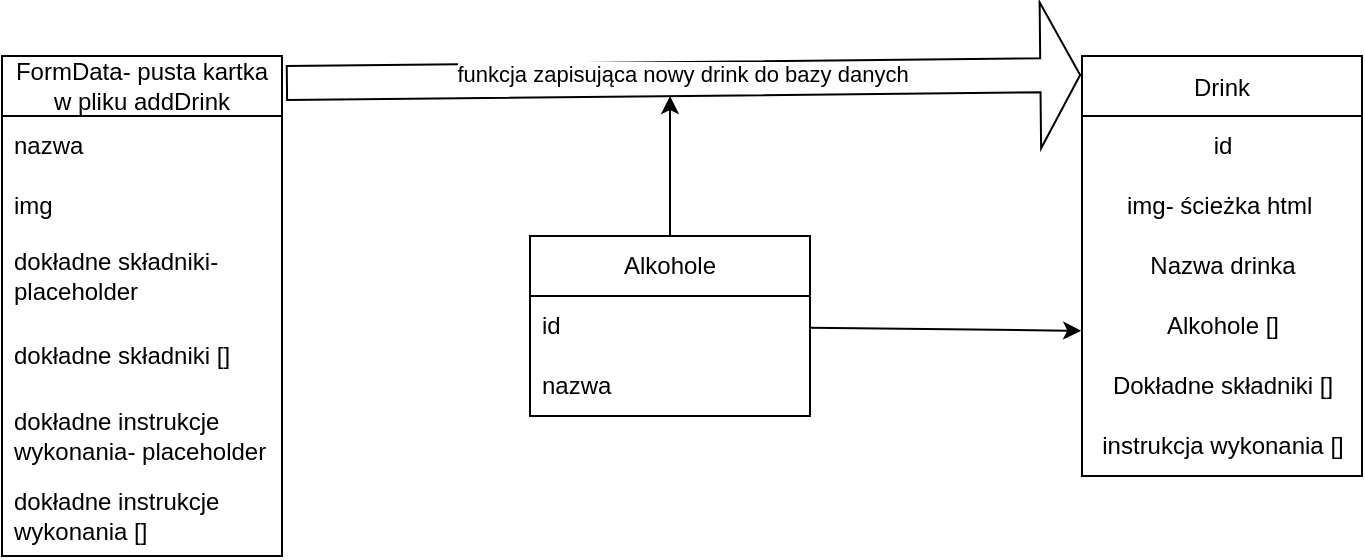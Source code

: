 <mxfile version="20.8.7" type="device"><diagram id="C5RBs43oDa-KdzZeNtuy" name="Page-1"><mxGraphModel dx="1050" dy="581" grid="1" gridSize="10" guides="1" tooltips="1" connect="1" arrows="1" fold="1" page="1" pageScale="1" pageWidth="827" pageHeight="1169" math="0" shadow="0"><root><mxCell id="WIyWlLk6GJQsqaUBKTNV-0"/><mxCell id="WIyWlLk6GJQsqaUBKTNV-1" parent="WIyWlLk6GJQsqaUBKTNV-0"/><mxCell id="ujmSzdoPxC5of6VL9ci7-14" value="Drink" style="swimlane;fontStyle=0;childLayout=stackLayout;horizontal=1;startSize=30;horizontalStack=0;resizeParent=1;resizeParentMax=0;resizeLast=0;collapsible=1;marginBottom=0;" parent="WIyWlLk6GJQsqaUBKTNV-1" vertex="1"><mxGeometry x="620" y="310" width="140" height="210" as="geometry"/></mxCell><mxCell id="ujmSzdoPxC5of6VL9ci7-25" value="id" style="text;html=1;align=center;verticalAlign=middle;resizable=0;points=[];autosize=1;strokeColor=none;fillColor=none;" parent="ujmSzdoPxC5of6VL9ci7-14" vertex="1"><mxGeometry y="30" width="140" height="30" as="geometry"/></mxCell><mxCell id="ujmSzdoPxC5of6VL9ci7-26" value="img- ścieżka html&amp;nbsp;" style="text;html=1;align=center;verticalAlign=middle;resizable=0;points=[];autosize=1;strokeColor=none;fillColor=none;" parent="ujmSzdoPxC5of6VL9ci7-14" vertex="1"><mxGeometry y="60" width="140" height="30" as="geometry"/></mxCell><mxCell id="ujmSzdoPxC5of6VL9ci7-28" value="Nazwa drinka" style="text;html=1;align=center;verticalAlign=middle;resizable=0;points=[];autosize=1;strokeColor=none;fillColor=none;" parent="ujmSzdoPxC5of6VL9ci7-14" vertex="1"><mxGeometry y="90" width="140" height="30" as="geometry"/></mxCell><mxCell id="ujmSzdoPxC5of6VL9ci7-36" value="Alkohole []" style="text;html=1;align=center;verticalAlign=middle;resizable=0;points=[];autosize=1;strokeColor=none;fillColor=none;" parent="ujmSzdoPxC5of6VL9ci7-14" vertex="1"><mxGeometry y="120" width="140" height="30" as="geometry"/></mxCell><mxCell id="ujmSzdoPxC5of6VL9ci7-44" value="Dokładne składniki []" style="text;html=1;align=center;verticalAlign=middle;resizable=0;points=[];autosize=1;strokeColor=none;fillColor=none;" parent="ujmSzdoPxC5of6VL9ci7-14" vertex="1"><mxGeometry y="150" width="140" height="30" as="geometry"/></mxCell><mxCell id="aBLeRHDFjIx6p_ZlRZi5-0" value="instrukcja wykonania []" style="text;html=1;align=center;verticalAlign=middle;resizable=0;points=[];autosize=1;strokeColor=none;fillColor=none;" vertex="1" parent="ujmSzdoPxC5of6VL9ci7-14"><mxGeometry y="180" width="140" height="30" as="geometry"/></mxCell><mxCell id="aBLeRHDFjIx6p_ZlRZi5-3" value="Alkohole" style="swimlane;fontStyle=0;childLayout=stackLayout;horizontal=1;startSize=30;horizontalStack=0;resizeParent=1;resizeParentMax=0;resizeLast=0;collapsible=1;marginBottom=0;whiteSpace=wrap;html=1;" vertex="1" parent="WIyWlLk6GJQsqaUBKTNV-1"><mxGeometry x="344" y="400" width="140" height="90" as="geometry"/></mxCell><mxCell id="aBLeRHDFjIx6p_ZlRZi5-4" value="id" style="text;strokeColor=none;fillColor=none;align=left;verticalAlign=middle;spacingLeft=4;spacingRight=4;overflow=hidden;points=[[0,0.5],[1,0.5]];portConstraint=eastwest;rotatable=0;whiteSpace=wrap;html=1;" vertex="1" parent="aBLeRHDFjIx6p_ZlRZi5-3"><mxGeometry y="30" width="140" height="30" as="geometry"/></mxCell><mxCell id="aBLeRHDFjIx6p_ZlRZi5-5" value="nazwa" style="text;strokeColor=none;fillColor=none;align=left;verticalAlign=middle;spacingLeft=4;spacingRight=4;overflow=hidden;points=[[0,0.5],[1,0.5]];portConstraint=eastwest;rotatable=0;whiteSpace=wrap;html=1;" vertex="1" parent="aBLeRHDFjIx6p_ZlRZi5-3"><mxGeometry y="60" width="140" height="30" as="geometry"/></mxCell><mxCell id="aBLeRHDFjIx6p_ZlRZi5-7" value="" style="endArrow=classic;html=1;rounded=0;entryX=-0.003;entryY=0.58;entryDx=0;entryDy=0;entryPerimeter=0;" edge="1" parent="WIyWlLk6GJQsqaUBKTNV-1" source="aBLeRHDFjIx6p_ZlRZi5-3" target="ujmSzdoPxC5of6VL9ci7-36"><mxGeometry width="50" height="50" relative="1" as="geometry"><mxPoint x="390" y="310" as="sourcePoint"/><mxPoint x="440" y="260" as="targetPoint"/></mxGeometry></mxCell><mxCell id="aBLeRHDFjIx6p_ZlRZi5-8" value="FormData- pusta kartka w pliku addDrink" style="swimlane;fontStyle=0;childLayout=stackLayout;horizontal=1;startSize=30;horizontalStack=0;resizeParent=1;resizeParentMax=0;resizeLast=0;collapsible=1;marginBottom=0;whiteSpace=wrap;html=1;" vertex="1" parent="WIyWlLk6GJQsqaUBKTNV-1"><mxGeometry x="80" y="310" width="140" height="250" as="geometry"/></mxCell><mxCell id="aBLeRHDFjIx6p_ZlRZi5-9" value="nazwa" style="text;strokeColor=none;fillColor=none;align=left;verticalAlign=middle;spacingLeft=4;spacingRight=4;overflow=hidden;points=[[0,0.5],[1,0.5]];portConstraint=eastwest;rotatable=0;whiteSpace=wrap;html=1;" vertex="1" parent="aBLeRHDFjIx6p_ZlRZi5-8"><mxGeometry y="30" width="140" height="30" as="geometry"/></mxCell><mxCell id="aBLeRHDFjIx6p_ZlRZi5-10" value="img" style="text;strokeColor=none;fillColor=none;align=left;verticalAlign=middle;spacingLeft=4;spacingRight=4;overflow=hidden;points=[[0,0.5],[1,0.5]];portConstraint=eastwest;rotatable=0;whiteSpace=wrap;html=1;" vertex="1" parent="aBLeRHDFjIx6p_ZlRZi5-8"><mxGeometry y="60" width="140" height="30" as="geometry"/></mxCell><mxCell id="aBLeRHDFjIx6p_ZlRZi5-11" value="dokładne składniki- placeholder" style="text;strokeColor=none;fillColor=none;align=left;verticalAlign=middle;spacingLeft=4;spacingRight=4;overflow=hidden;points=[[0,0.5],[1,0.5]];portConstraint=eastwest;rotatable=0;whiteSpace=wrap;html=1;" vertex="1" parent="aBLeRHDFjIx6p_ZlRZi5-8"><mxGeometry y="90" width="140" height="40" as="geometry"/></mxCell><mxCell id="aBLeRHDFjIx6p_ZlRZi5-18" value="dokładne składniki []" style="text;strokeColor=none;fillColor=none;align=left;verticalAlign=middle;spacingLeft=4;spacingRight=4;overflow=hidden;points=[[0,0.5],[1,0.5]];portConstraint=eastwest;rotatable=0;whiteSpace=wrap;html=1;" vertex="1" parent="aBLeRHDFjIx6p_ZlRZi5-8"><mxGeometry y="130" width="140" height="40" as="geometry"/></mxCell><mxCell id="aBLeRHDFjIx6p_ZlRZi5-19" value="dokładne instrukcje wykonania- placeholder" style="text;strokeColor=none;fillColor=none;align=left;verticalAlign=middle;spacingLeft=4;spacingRight=4;overflow=hidden;points=[[0,0.5],[1,0.5]];portConstraint=eastwest;rotatable=0;whiteSpace=wrap;html=1;" vertex="1" parent="aBLeRHDFjIx6p_ZlRZi5-8"><mxGeometry y="170" width="140" height="40" as="geometry"/></mxCell><mxCell id="aBLeRHDFjIx6p_ZlRZi5-20" value="dokładne instrukcje wykonania []" style="text;strokeColor=none;fillColor=none;align=left;verticalAlign=middle;spacingLeft=4;spacingRight=4;overflow=hidden;points=[[0,0.5],[1,0.5]];portConstraint=eastwest;rotatable=0;whiteSpace=wrap;html=1;" vertex="1" parent="aBLeRHDFjIx6p_ZlRZi5-8"><mxGeometry y="210" width="140" height="40" as="geometry"/></mxCell><mxCell id="aBLeRHDFjIx6p_ZlRZi5-21" value="funkcja zapisująca nowy drink do bazy danych" style="shape=flexArrow;endArrow=classic;html=1;rounded=0;exitX=1.014;exitY=0.054;exitDx=0;exitDy=0;exitPerimeter=0;entryX=-0.003;entryY=0.045;entryDx=0;entryDy=0;entryPerimeter=0;endWidth=55;endSize=6.3;width=17;" edge="1" parent="WIyWlLk6GJQsqaUBKTNV-1" source="aBLeRHDFjIx6p_ZlRZi5-8" target="ujmSzdoPxC5of6VL9ci7-14"><mxGeometry x="-0.004" y="2" width="50" height="50" relative="1" as="geometry"><mxPoint x="390" y="500" as="sourcePoint"/><mxPoint x="440" y="450" as="targetPoint"/><Array as="points"/><mxPoint as="offset"/></mxGeometry></mxCell><mxCell id="aBLeRHDFjIx6p_ZlRZi5-22" value="" style="endArrow=classic;html=1;rounded=0;exitX=0.5;exitY=0;exitDx=0;exitDy=0;" edge="1" parent="WIyWlLk6GJQsqaUBKTNV-1" source="aBLeRHDFjIx6p_ZlRZi5-3"><mxGeometry width="50" height="50" relative="1" as="geometry"><mxPoint x="390" y="500" as="sourcePoint"/><mxPoint x="414" y="330" as="targetPoint"/></mxGeometry></mxCell></root></mxGraphModel></diagram></mxfile>
